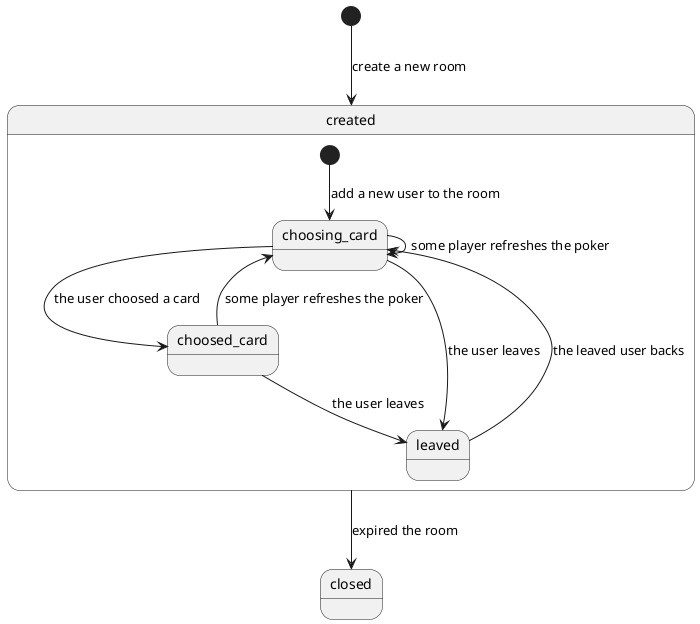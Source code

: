 @startuml

[*] --> created: create a new room
state created {
    [*] --> choosing_card: add a new user to the room
    choosing_card --> choosing_card: some player refreshes the poker
    choosing_card --> choosed_card: the user choosed a card
    choosed_card --> choosing_card: some player refreshes the poker
    choosing_card --> leaved: the user leaves
    choosed_card --> leaved: the user leaves
    leaved --> choosing_card: the leaved user backs
}

created --> closed: expired the room

@enduml
